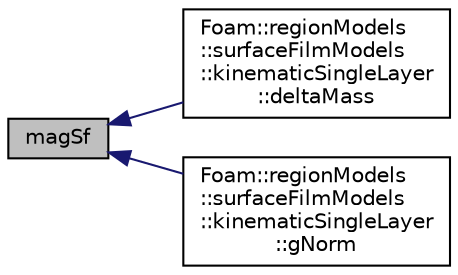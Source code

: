 digraph "magSf"
{
  bgcolor="transparent";
  edge [fontname="Helvetica",fontsize="10",labelfontname="Helvetica",labelfontsize="10"];
  node [fontname="Helvetica",fontsize="10",shape=record];
  rankdir="LR";
  Node1 [label="magSf",height=0.2,width=0.4,color="black", fillcolor="grey75", style="filled" fontcolor="black"];
  Node1 -> Node2 [dir="back",color="midnightblue",fontsize="10",style="solid",fontname="Helvetica"];
  Node2 [label="Foam::regionModels\l::surfaceFilmModels\l::kinematicSingleLayer\l::deltaMass",height=0.2,width=0.4,color="black",URL="$classFoam_1_1regionModels_1_1surfaceFilmModels_1_1kinematicSingleLayer.html#af65ab66d73cd19c226e886a6645cafe1",tooltip="Return the change in film mass due to sources/sinks. "];
  Node1 -> Node3 [dir="back",color="midnightblue",fontsize="10",style="solid",fontname="Helvetica"];
  Node3 [label="Foam::regionModels\l::surfaceFilmModels\l::kinematicSingleLayer\l::gNorm",height=0.2,width=0.4,color="black",URL="$classFoam_1_1regionModels_1_1surfaceFilmModels_1_1kinematicSingleLayer.html#a36b03881846e4652c241b289ffed6ac5",tooltip="Return the gravity normal-to-patch component contribution. "];
}
